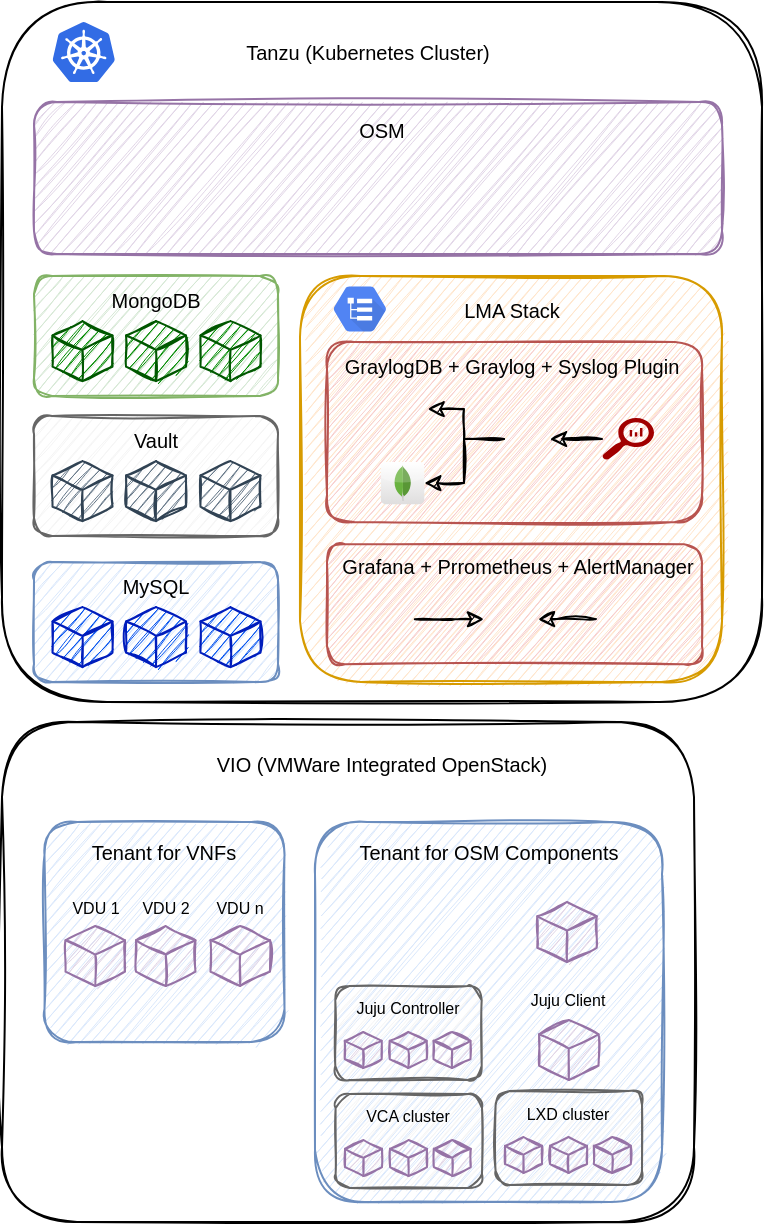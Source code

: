 <mxfile version="15.0.6" type="github">
  <diagram id="_QIs-j70t5btE_n-gANe" name="Page-1">
    <mxGraphModel dx="1040" dy="588" grid="1" gridSize="10" guides="1" tooltips="1" connect="1" arrows="1" fold="1" page="1" pageScale="1" pageWidth="827" pageHeight="1169" math="0" shadow="0">
      <root>
        <mxCell id="0" />
        <mxCell id="1" parent="0" />
        <mxCell id="9EZD8ul-9Ztm1YG5Jbka-1" value="" style="rounded=1;whiteSpace=wrap;html=1;sketch=1;" vertex="1" parent="1">
          <mxGeometry x="140" y="40" width="380" height="350" as="geometry" />
        </mxCell>
        <mxCell id="9EZD8ul-9Ztm1YG5Jbka-2" value="Tanzu (Kubernetes Cluster)" style="text;html=1;strokeColor=none;fillColor=none;align=center;verticalAlign=middle;whiteSpace=wrap;rounded=0;fontSize=10;sketch=1;shadow=0;glass=0;fontFamily=Helvetica;" vertex="1" parent="1">
          <mxGeometry x="253.1" y="55" width="140" height="20" as="geometry" />
        </mxCell>
        <mxCell id="9EZD8ul-9Ztm1YG5Jbka-3" value="" style="aspect=fixed;html=1;points=[];align=center;image;fontSize=12;image=img/lib/mscae/Kubernetes.svg;sketch=1;" vertex="1" parent="1">
          <mxGeometry x="165.25" y="50" width="31.24" height="30" as="geometry" />
        </mxCell>
        <mxCell id="9EZD8ul-9Ztm1YG5Jbka-9" value="" style="rounded=1;whiteSpace=wrap;html=1;sketch=1;fontSize=10;fillColor=#ffe6cc;strokeColor=#d79b00;" vertex="1" parent="1">
          <mxGeometry x="289" y="177" width="211" height="203" as="geometry" />
        </mxCell>
        <mxCell id="9EZD8ul-9Ztm1YG5Jbka-10" value="LMA Stack" style="text;html=1;strokeColor=none;fillColor=none;align=center;verticalAlign=middle;whiteSpace=wrap;rounded=0;fontSize=10;sketch=1;shadow=0;glass=0;fontFamily=Helvetica;" vertex="1" parent="1">
          <mxGeometry x="357.5" y="183.5" width="74" height="20" as="geometry" />
        </mxCell>
        <mxCell id="9EZD8ul-9Ztm1YG5Jbka-11" value="" style="html=1;fillColor=#5184F3;strokeColor=none;verticalAlign=top;labelPosition=center;verticalLabelPosition=bottom;align=center;spacingTop=-6;fontSize=11;fontStyle=1;fontColor=#999999;shape=mxgraph.gcp2.hexIcon;prIcon=logging;rounded=0;shadow=0;glass=0;sketch=0;fontFamily=Helvetica;" vertex="1" parent="1">
          <mxGeometry x="299" y="177" width="40" height="33" as="geometry" />
        </mxCell>
        <mxCell id="9EZD8ul-9Ztm1YG5Jbka-23" value="" style="rounded=1;whiteSpace=wrap;html=1;shadow=0;glass=0;sketch=1;fontFamily=Helvetica;fontSize=10;fillColor=#f8cecc;strokeColor=#b85450;" vertex="1" parent="1">
          <mxGeometry x="302.5" y="311.1" width="187.5" height="60" as="geometry" />
        </mxCell>
        <mxCell id="9EZD8ul-9Ztm1YG5Jbka-16" value="" style="shape=image;verticalLabelPosition=bottom;labelBackgroundColor=#ffffff;verticalAlign=top;aspect=fixed;imageAspect=0;image=https://upload.wikimedia.org/wikipedia/commons/thumb/3/38/Prometheus_software_logo.svg/1200px-Prometheus_software_logo.svg.png;" vertex="1" parent="1">
          <mxGeometry x="381" y="335.195" width="27" height="26.79" as="geometry" />
        </mxCell>
        <mxCell id="9EZD8ul-9Ztm1YG5Jbka-34" style="edgeStyle=orthogonalEdgeStyle;rounded=0;sketch=1;orthogonalLoop=1;jettySize=auto;html=1;fontFamily=Helvetica;fontSize=10;strokeWidth=1;" edge="1" parent="1" source="9EZD8ul-9Ztm1YG5Jbka-20" target="9EZD8ul-9Ztm1YG5Jbka-16">
          <mxGeometry relative="1" as="geometry" />
        </mxCell>
        <mxCell id="9EZD8ul-9Ztm1YG5Jbka-20" value="" style="shape=image;verticalLabelPosition=bottom;labelBackgroundColor=#ffffff;verticalAlign=top;aspect=fixed;imageAspect=0;image=https://docs.checkmk.com/latest/images/grafana_logo.png;" vertex="1" parent="1">
          <mxGeometry x="319.8" y="335.29" width="26.6" height="26.6" as="geometry" />
        </mxCell>
        <mxCell id="9EZD8ul-9Ztm1YG5Jbka-24" value="Grafana + Prrometheus&amp;nbsp;+ AlertManager" style="text;html=1;strokeColor=none;fillColor=none;align=center;verticalAlign=middle;whiteSpace=wrap;rounded=0;fontSize=10;sketch=1;shadow=0;glass=0;fontFamily=Helvetica;" vertex="1" parent="1">
          <mxGeometry x="298.5" y="312.1" width="197.5" height="20" as="geometry" />
        </mxCell>
        <mxCell id="9EZD8ul-9Ztm1YG5Jbka-32" value="" style="rounded=1;whiteSpace=wrap;html=1;shadow=0;glass=0;sketch=1;fontFamily=Helvetica;fontSize=10;fillColor=#f8cecc;strokeColor=#b85450;" vertex="1" parent="1">
          <mxGeometry x="302.5" y="210" width="187.5" height="90" as="geometry" />
        </mxCell>
        <mxCell id="9EZD8ul-9Ztm1YG5Jbka-13" value="" style="shape=image;verticalLabelPosition=bottom;labelBackgroundColor=#ffffff;verticalAlign=top;aspect=fixed;imageAspect=0;image=https://picodotdev.github.io/blog-bitix/assets/images/logotypes/elastic-elasticsearch.svg;" vertex="1" parent="1">
          <mxGeometry x="327.8" y="231" width="25" height="25" as="geometry" />
        </mxCell>
        <mxCell id="9EZD8ul-9Ztm1YG5Jbka-28" style="edgeStyle=orthogonalEdgeStyle;rounded=0;orthogonalLoop=1;jettySize=auto;html=1;entryX=1;entryY=0.5;entryDx=0;entryDy=0;fontFamily=Helvetica;fontSize=10;strokeWidth=1;sketch=1;" edge="1" parent="1" source="9EZD8ul-9Ztm1YG5Jbka-14" target="9EZD8ul-9Ztm1YG5Jbka-13">
          <mxGeometry relative="1" as="geometry" />
        </mxCell>
        <mxCell id="9EZD8ul-9Ztm1YG5Jbka-29" style="edgeStyle=orthogonalEdgeStyle;rounded=0;sketch=1;orthogonalLoop=1;jettySize=auto;html=1;fontFamily=Helvetica;fontSize=10;strokeWidth=1;" edge="1" parent="1" source="9EZD8ul-9Ztm1YG5Jbka-14" target="9EZD8ul-9Ztm1YG5Jbka-27">
          <mxGeometry relative="1" as="geometry" />
        </mxCell>
        <mxCell id="9EZD8ul-9Ztm1YG5Jbka-14" value="" style="shape=image;verticalLabelPosition=bottom;labelBackgroundColor=#ffffff;verticalAlign=top;aspect=fixed;imageAspect=0;image=https://progsoft.net/images/graylog-icon-cb37364b54a9a86609ddff59e0dc2d8f68a6207c.png;" vertex="1" parent="1">
          <mxGeometry x="391" y="247" width="23" height="23" as="geometry" />
        </mxCell>
        <mxCell id="9EZD8ul-9Ztm1YG5Jbka-27" value="" style="dashed=0;outlineConnect=0;html=1;align=center;labelPosition=center;verticalLabelPosition=bottom;verticalAlign=top;shape=mxgraph.webicons.mongodb;gradientColor=#DFDEDE;rounded=0;shadow=0;glass=0;sketch=0;fontFamily=Helvetica;fontSize=10;" vertex="1" parent="1">
          <mxGeometry x="329.45" y="270" width="21.7" height="21.09" as="geometry" />
        </mxCell>
        <mxCell id="9EZD8ul-9Ztm1YG5Jbka-31" style="edgeStyle=orthogonalEdgeStyle;rounded=0;sketch=1;orthogonalLoop=1;jettySize=auto;html=1;fontFamily=Helvetica;fontSize=10;strokeWidth=1;" edge="1" parent="1" source="9EZD8ul-9Ztm1YG5Jbka-30" target="9EZD8ul-9Ztm1YG5Jbka-14">
          <mxGeometry relative="1" as="geometry" />
        </mxCell>
        <mxCell id="9EZD8ul-9Ztm1YG5Jbka-30" value="" style="pointerEvents=1;shadow=0;dashed=0;html=1;strokeColor=none;labelPosition=center;verticalLabelPosition=bottom;verticalAlign=top;align=center;shape=mxgraph.mscae.oms.log_search;rounded=0;glass=0;sketch=0;fontFamily=Helvetica;fontSize=10;fillColor=#A10000;" vertex="1" parent="1">
          <mxGeometry x="440" y="248" width="26" height="21" as="geometry" />
        </mxCell>
        <mxCell id="9EZD8ul-9Ztm1YG5Jbka-33" value="GraylogDB + Graylog + Syslog Plugin" style="text;html=1;strokeColor=none;fillColor=none;align=center;verticalAlign=middle;whiteSpace=wrap;rounded=0;fontSize=10;sketch=1;shadow=0;glass=0;fontFamily=Helvetica;" vertex="1" parent="1">
          <mxGeometry x="310" y="211.91" width="170" height="20" as="geometry" />
        </mxCell>
        <mxCell id="9EZD8ul-9Ztm1YG5Jbka-41" style="edgeStyle=orthogonalEdgeStyle;rounded=0;sketch=1;orthogonalLoop=1;jettySize=auto;html=1;fontFamily=Helvetica;fontSize=10;strokeWidth=1;" edge="1" parent="1" source="9EZD8ul-9Ztm1YG5Jbka-39" target="9EZD8ul-9Ztm1YG5Jbka-16">
          <mxGeometry relative="1" as="geometry" />
        </mxCell>
        <mxCell id="9EZD8ul-9Ztm1YG5Jbka-39" value="" style="shape=image;verticalLabelPosition=bottom;labelBackgroundColor=#ffffff;verticalAlign=top;aspect=fixed;imageAspect=0;image=https://api.hostman.com/marketplace/10/icon.png;" vertex="1" parent="1">
          <mxGeometry x="437" y="333.535" width="30.11" height="30.11" as="geometry" />
        </mxCell>
        <mxCell id="9EZD8ul-9Ztm1YG5Jbka-42" value="" style="rounded=1;whiteSpace=wrap;html=1;sketch=1;" vertex="1" parent="1">
          <mxGeometry x="140" y="400" width="346" height="250" as="geometry" />
        </mxCell>
        <mxCell id="9EZD8ul-9Ztm1YG5Jbka-22" value="" style="shape=image;verticalLabelPosition=bottom;labelBackgroundColor=#ffffff;verticalAlign=top;aspect=fixed;imageAspect=0;image=https://iconape.com/wp-content/png_logo_vector/vmware.png;" vertex="1" parent="1">
          <mxGeometry x="158" y="397" width="47.5" height="47.5" as="geometry" />
        </mxCell>
        <mxCell id="9EZD8ul-9Ztm1YG5Jbka-43" value="VIO (VMWare Integrated OpenStack)" style="text;html=1;strokeColor=none;fillColor=none;align=center;verticalAlign=middle;whiteSpace=wrap;rounded=0;shadow=0;glass=0;sketch=1;fontFamily=Helvetica;fontSize=10;" vertex="1" parent="1">
          <mxGeometry x="239.11" y="410.75" width="182" height="20" as="geometry" />
        </mxCell>
        <mxCell id="9EZD8ul-9Ztm1YG5Jbka-44" value="" style="rounded=1;whiteSpace=wrap;html=1;shadow=0;glass=0;sketch=1;fontFamily=Helvetica;fontSize=10;fillColor=#dae8fc;strokeColor=#6c8ebf;" vertex="1" parent="1">
          <mxGeometry x="161.25" y="450" width="120" height="110" as="geometry" />
        </mxCell>
        <mxCell id="9EZD8ul-9Ztm1YG5Jbka-45" value="Tenant for VNFs" style="text;html=1;strokeColor=none;fillColor=none;align=center;verticalAlign=middle;whiteSpace=wrap;rounded=0;shadow=0;glass=0;sketch=1;fontFamily=Helvetica;fontSize=10;" vertex="1" parent="1">
          <mxGeometry x="170.25" y="455" width="102" height="20" as="geometry" />
        </mxCell>
        <mxCell id="9EZD8ul-9Ztm1YG5Jbka-46" value="" style="rounded=1;whiteSpace=wrap;html=1;shadow=0;glass=0;sketch=1;fontFamily=Helvetica;fontSize=10;fillColor=#dae8fc;strokeColor=#6c8ebf;" vertex="1" parent="1">
          <mxGeometry x="296.5" y="450" width="173.5" height="190" as="geometry" />
        </mxCell>
        <mxCell id="9EZD8ul-9Ztm1YG5Jbka-47" value="Tenant for OSM Components" style="text;html=1;strokeColor=none;fillColor=none;align=center;verticalAlign=middle;whiteSpace=wrap;rounded=0;shadow=0;glass=0;sketch=1;fontFamily=Helvetica;fontSize=10;" vertex="1" parent="1">
          <mxGeometry x="306.8" y="455" width="153.2" height="20" as="geometry" />
        </mxCell>
        <mxCell id="9EZD8ul-9Ztm1YG5Jbka-48" value="" style="html=1;whiteSpace=wrap;shape=isoCube2;backgroundOutline=1;isoAngle=15;rounded=0;shadow=0;glass=0;sketch=1;fontFamily=Helvetica;fontSize=10;fillColor=#e1d5e7;strokeColor=#9673a6;" vertex="1" parent="1">
          <mxGeometry x="171.75" y="502" width="29.75" height="30" as="geometry" />
        </mxCell>
        <mxCell id="9EZD8ul-9Ztm1YG5Jbka-49" value="" style="html=1;whiteSpace=wrap;shape=isoCube2;backgroundOutline=1;isoAngle=15;rounded=0;shadow=0;glass=0;sketch=1;fontFamily=Helvetica;fontSize=10;fillColor=#e1d5e7;strokeColor=#9673a6;" vertex="1" parent="1">
          <mxGeometry x="206.995" y="502" width="29.75" height="30" as="geometry" />
        </mxCell>
        <mxCell id="9EZD8ul-9Ztm1YG5Jbka-50" value="" style="html=1;whiteSpace=wrap;shape=isoCube2;backgroundOutline=1;isoAngle=15;rounded=0;shadow=0;glass=0;sketch=1;fontFamily=Helvetica;fontSize=10;fillColor=#e1d5e7;strokeColor=#9673a6;" vertex="1" parent="1">
          <mxGeometry x="244.235" y="502" width="29.75" height="30" as="geometry" />
        </mxCell>
        <mxCell id="9EZD8ul-9Ztm1YG5Jbka-51" value="VDU 1" style="text;html=1;strokeColor=none;fillColor=none;align=center;verticalAlign=middle;whiteSpace=wrap;rounded=0;shadow=0;glass=0;sketch=1;fontFamily=Helvetica;fontSize=8;" vertex="1" parent="1">
          <mxGeometry x="166.63" y="483" width="40" height="20" as="geometry" />
        </mxCell>
        <mxCell id="9EZD8ul-9Ztm1YG5Jbka-52" value="VDU 2" style="text;html=1;strokeColor=none;fillColor=none;align=center;verticalAlign=middle;whiteSpace=wrap;rounded=0;shadow=0;glass=0;sketch=1;fontFamily=Helvetica;fontSize=8;" vertex="1" parent="1">
          <mxGeometry x="201.87" y="483" width="40" height="20" as="geometry" />
        </mxCell>
        <mxCell id="9EZD8ul-9Ztm1YG5Jbka-53" value="VDU n" style="text;html=1;strokeColor=none;fillColor=none;align=center;verticalAlign=middle;whiteSpace=wrap;rounded=0;shadow=0;glass=0;sketch=1;fontFamily=Helvetica;fontSize=8;" vertex="1" parent="1">
          <mxGeometry x="239.11" y="483" width="40" height="20" as="geometry" />
        </mxCell>
        <mxCell id="9EZD8ul-9Ztm1YG5Jbka-54" value="" style="rounded=1;whiteSpace=wrap;html=1;shadow=0;glass=0;sketch=1;fontFamily=Helvetica;fontSize=8;fillColor=#f5f5f5;strokeColor=#666666;fontColor=#333333;" vertex="1" parent="1">
          <mxGeometry x="306.8" y="586" width="73.2" height="47" as="geometry" />
        </mxCell>
        <mxCell id="9EZD8ul-9Ztm1YG5Jbka-55" value="VCA cluster" style="text;html=1;strokeColor=none;fillColor=none;align=center;verticalAlign=middle;whiteSpace=wrap;rounded=0;shadow=0;glass=0;sketch=1;fontFamily=Helvetica;fontSize=8;" vertex="1" parent="1">
          <mxGeometry x="313.4" y="587" width="60" height="20" as="geometry" />
        </mxCell>
        <mxCell id="9EZD8ul-9Ztm1YG5Jbka-56" value="" style="html=1;whiteSpace=wrap;shape=isoCube2;backgroundOutline=1;isoAngle=15;rounded=0;shadow=0;glass=0;sketch=1;fontFamily=Helvetica;fontSize=10;fillColor=#e1d5e7;strokeColor=#9673a6;" vertex="1" parent="1">
          <mxGeometry x="311.5" y="609" width="18.5" height="18" as="geometry" />
        </mxCell>
        <mxCell id="9EZD8ul-9Ztm1YG5Jbka-57" value="" style="html=1;whiteSpace=wrap;shape=isoCube2;backgroundOutline=1;isoAngle=15;rounded=0;shadow=0;glass=0;sketch=1;fontFamily=Helvetica;fontSize=10;fillColor=#e1d5e7;strokeColor=#9673a6;" vertex="1" parent="1">
          <mxGeometry x="334" y="609" width="18.5" height="18" as="geometry" />
        </mxCell>
        <mxCell id="9EZD8ul-9Ztm1YG5Jbka-59" value="" style="html=1;whiteSpace=wrap;shape=isoCube2;backgroundOutline=1;isoAngle=15;rounded=0;shadow=0;glass=0;sketch=1;fontFamily=Helvetica;fontSize=10;fillColor=#e1d5e7;strokeColor=#9673a6;" vertex="1" parent="1">
          <mxGeometry x="355.9" y="609" width="18.5" height="18" as="geometry" />
        </mxCell>
        <mxCell id="9EZD8ul-9Ztm1YG5Jbka-60" value="" style="rounded=1;whiteSpace=wrap;html=1;shadow=0;glass=0;sketch=1;fontFamily=Helvetica;fontSize=8;fillColor=#f5f5f5;strokeColor=#666666;fontColor=#333333;" vertex="1" parent="1">
          <mxGeometry x="386.8" y="584.5" width="73.2" height="47" as="geometry" />
        </mxCell>
        <mxCell id="9EZD8ul-9Ztm1YG5Jbka-61" value="LXD cluster" style="text;html=1;strokeColor=none;fillColor=none;align=center;verticalAlign=middle;whiteSpace=wrap;rounded=0;shadow=0;glass=0;sketch=1;fontFamily=Helvetica;fontSize=8;" vertex="1" parent="1">
          <mxGeometry x="393.4" y="585.5" width="60" height="20" as="geometry" />
        </mxCell>
        <mxCell id="9EZD8ul-9Ztm1YG5Jbka-62" value="" style="html=1;whiteSpace=wrap;shape=isoCube2;backgroundOutline=1;isoAngle=15;rounded=0;shadow=0;glass=0;sketch=1;fontFamily=Helvetica;fontSize=10;fillColor=#e1d5e7;strokeColor=#9673a6;" vertex="1" parent="1">
          <mxGeometry x="391.5" y="607.5" width="18.5" height="18" as="geometry" />
        </mxCell>
        <mxCell id="9EZD8ul-9Ztm1YG5Jbka-63" value="" style="html=1;whiteSpace=wrap;shape=isoCube2;backgroundOutline=1;isoAngle=15;rounded=0;shadow=0;glass=0;sketch=1;fontFamily=Helvetica;fontSize=10;fillColor=#e1d5e7;strokeColor=#9673a6;" vertex="1" parent="1">
          <mxGeometry x="414" y="607.5" width="18.5" height="18" as="geometry" />
        </mxCell>
        <mxCell id="9EZD8ul-9Ztm1YG5Jbka-64" value="" style="html=1;whiteSpace=wrap;shape=isoCube2;backgroundOutline=1;isoAngle=15;rounded=0;shadow=0;glass=0;sketch=1;fontFamily=Helvetica;fontSize=10;fillColor=#e1d5e7;strokeColor=#9673a6;" vertex="1" parent="1">
          <mxGeometry x="435.9" y="607.5" width="18.5" height="18" as="geometry" />
        </mxCell>
        <mxCell id="9EZD8ul-9Ztm1YG5Jbka-70" value="" style="rounded=1;whiteSpace=wrap;html=1;shadow=0;glass=0;sketch=1;fontFamily=Helvetica;fontSize=8;fillColor=#dae8fc;strokeColor=#6c8ebf;" vertex="1" parent="1">
          <mxGeometry x="156" y="320" width="122" height="60" as="geometry" />
        </mxCell>
        <mxCell id="9EZD8ul-9Ztm1YG5Jbka-71" value="MySQL" style="text;html=1;strokeColor=none;fillColor=none;align=center;verticalAlign=middle;whiteSpace=wrap;rounded=0;fontSize=10;sketch=1;shadow=0;glass=0;fontFamily=Helvetica;" vertex="1" parent="1">
          <mxGeometry x="180" y="322.09" width="74" height="20" as="geometry" />
        </mxCell>
        <mxCell id="9EZD8ul-9Ztm1YG5Jbka-72" value="" style="html=1;whiteSpace=wrap;shape=isoCube2;backgroundOutline=1;isoAngle=15;rounded=0;shadow=0;glass=0;sketch=1;fontFamily=Helvetica;fontSize=10;fillColor=#e1d5e7;strokeColor=#9673a6;" vertex="1" parent="1">
          <mxGeometry x="407.625" y="490" width="29.75" height="30" as="geometry" />
        </mxCell>
        <mxCell id="9EZD8ul-9Ztm1YG5Jbka-73" value="" style="html=1;whiteSpace=wrap;shape=isoCube2;backgroundOutline=1;isoAngle=15;rounded=0;shadow=0;glass=0;sketch=1;fontFamily=Helvetica;fontSize=10;fillColor=#e1d5e7;strokeColor=#9673a6;" vertex="1" parent="1">
          <mxGeometry x="408.525" y="549" width="29.75" height="30" as="geometry" />
        </mxCell>
        <mxCell id="9EZD8ul-9Ztm1YG5Jbka-74" value="" style="rounded=1;whiteSpace=wrap;html=1;shadow=0;glass=0;sketch=1;fontFamily=Helvetica;fontSize=8;fillColor=#f5f5f5;strokeColor=#666666;fontColor=#333333;" vertex="1" parent="1">
          <mxGeometry x="306.65" y="532" width="73.2" height="47" as="geometry" />
        </mxCell>
        <mxCell id="9EZD8ul-9Ztm1YG5Jbka-75" value="Juju Controller" style="text;html=1;strokeColor=none;fillColor=none;align=center;verticalAlign=middle;whiteSpace=wrap;rounded=0;shadow=0;glass=0;sketch=1;fontFamily=Helvetica;fontSize=8;" vertex="1" parent="1">
          <mxGeometry x="313.25" y="533" width="60" height="20" as="geometry" />
        </mxCell>
        <mxCell id="9EZD8ul-9Ztm1YG5Jbka-76" value="" style="html=1;whiteSpace=wrap;shape=isoCube2;backgroundOutline=1;isoAngle=15;rounded=0;shadow=0;glass=0;sketch=1;fontFamily=Helvetica;fontSize=10;fillColor=#e1d5e7;strokeColor=#9673a6;" vertex="1" parent="1">
          <mxGeometry x="311.35" y="555" width="18.5" height="18" as="geometry" />
        </mxCell>
        <mxCell id="9EZD8ul-9Ztm1YG5Jbka-77" value="" style="html=1;whiteSpace=wrap;shape=isoCube2;backgroundOutline=1;isoAngle=15;rounded=0;shadow=0;glass=0;sketch=1;fontFamily=Helvetica;fontSize=10;fillColor=#e1d5e7;strokeColor=#9673a6;" vertex="1" parent="1">
          <mxGeometry x="333.85" y="555" width="18.5" height="18" as="geometry" />
        </mxCell>
        <mxCell id="9EZD8ul-9Ztm1YG5Jbka-78" value="" style="html=1;whiteSpace=wrap;shape=isoCube2;backgroundOutline=1;isoAngle=15;rounded=0;shadow=0;glass=0;sketch=1;fontFamily=Helvetica;fontSize=10;fillColor=#e1d5e7;strokeColor=#9673a6;" vertex="1" parent="1">
          <mxGeometry x="355.75" y="555" width="18.5" height="18" as="geometry" />
        </mxCell>
        <mxCell id="9EZD8ul-9Ztm1YG5Jbka-79" value="Juju Client" style="text;html=1;strokeColor=none;fillColor=none;align=center;verticalAlign=middle;whiteSpace=wrap;rounded=0;shadow=0;glass=0;sketch=1;fontFamily=Helvetica;fontSize=8;" vertex="1" parent="1">
          <mxGeometry x="393.4" y="529" width="60" height="20" as="geometry" />
        </mxCell>
        <mxCell id="9EZD8ul-9Ztm1YG5Jbka-83" value="" style="html=1;whiteSpace=wrap;shape=isoCube2;backgroundOutline=1;isoAngle=15;rounded=0;shadow=0;glass=0;sketch=1;fontFamily=Helvetica;fontSize=8;fillColor=#0050ef;strokeColor=#001DBC;fontColor=#ffffff;flipH=0;" vertex="1" parent="1">
          <mxGeometry x="165.25" y="342.55" width="30" height="30" as="geometry" />
        </mxCell>
        <mxCell id="9EZD8ul-9Ztm1YG5Jbka-84" value="" style="html=1;whiteSpace=wrap;shape=isoCube2;backgroundOutline=1;isoAngle=15;rounded=0;shadow=0;glass=0;sketch=1;fontFamily=Helvetica;fontSize=8;fillColor=#0050ef;strokeColor=#001DBC;fontColor=#ffffff;flipH=0;" vertex="1" parent="1">
          <mxGeometry x="202" y="342.55" width="30" height="30" as="geometry" />
        </mxCell>
        <mxCell id="9EZD8ul-9Ztm1YG5Jbka-85" value="" style="html=1;whiteSpace=wrap;shape=isoCube2;backgroundOutline=1;isoAngle=15;rounded=0;shadow=0;glass=0;sketch=1;fontFamily=Helvetica;fontSize=8;fillColor=#0050ef;strokeColor=#001DBC;fontColor=#ffffff;flipH=0;" vertex="1" parent="1">
          <mxGeometry x="239.24" y="342.55" width="30" height="30" as="geometry" />
        </mxCell>
        <mxCell id="9EZD8ul-9Ztm1YG5Jbka-88" value="" style="rounded=1;whiteSpace=wrap;html=1;shadow=0;glass=0;sketch=1;fontFamily=Helvetica;fontSize=8;fillColor=#f5f5f5;strokeColor=#666666;fontColor=#333333;" vertex="1" parent="1">
          <mxGeometry x="156" y="247.0" width="122" height="60" as="geometry" />
        </mxCell>
        <mxCell id="9EZD8ul-9Ztm1YG5Jbka-89" value="Vault" style="text;html=1;strokeColor=none;fillColor=none;align=center;verticalAlign=middle;whiteSpace=wrap;rounded=0;fontSize=10;sketch=1;shadow=0;glass=0;fontFamily=Helvetica;" vertex="1" parent="1">
          <mxGeometry x="180" y="249.09" width="74" height="20" as="geometry" />
        </mxCell>
        <mxCell id="9EZD8ul-9Ztm1YG5Jbka-90" value="" style="html=1;whiteSpace=wrap;shape=isoCube2;backgroundOutline=1;isoAngle=15;rounded=0;shadow=0;glass=0;sketch=1;fontFamily=Helvetica;fontSize=8;fillColor=#647687;strokeColor=#314354;fontColor=#ffffff;flipH=0;" vertex="1" parent="1">
          <mxGeometry x="165.25" y="269.55" width="30" height="30" as="geometry" />
        </mxCell>
        <mxCell id="9EZD8ul-9Ztm1YG5Jbka-91" value="" style="html=1;whiteSpace=wrap;shape=isoCube2;backgroundOutline=1;isoAngle=15;rounded=0;shadow=0;glass=0;sketch=1;fontFamily=Helvetica;fontSize=8;fillColor=#647687;strokeColor=#314354;fontColor=#ffffff;flipH=0;" vertex="1" parent="1">
          <mxGeometry x="202" y="269.55" width="30" height="30" as="geometry" />
        </mxCell>
        <mxCell id="9EZD8ul-9Ztm1YG5Jbka-92" value="" style="html=1;whiteSpace=wrap;shape=isoCube2;backgroundOutline=1;isoAngle=15;rounded=0;shadow=0;glass=0;sketch=1;fontFamily=Helvetica;fontSize=8;fillColor=#647687;strokeColor=#314354;fontColor=#ffffff;flipH=0;" vertex="1" parent="1">
          <mxGeometry x="239.24" y="269.55" width="30" height="30" as="geometry" />
        </mxCell>
        <mxCell id="9EZD8ul-9Ztm1YG5Jbka-93" value="" style="rounded=1;whiteSpace=wrap;html=1;shadow=0;glass=0;sketch=1;fontFamily=Helvetica;fontSize=8;fillColor=#d5e8d4;strokeColor=#82b366;" vertex="1" parent="1">
          <mxGeometry x="156" y="177.0" width="122" height="60" as="geometry" />
        </mxCell>
        <mxCell id="9EZD8ul-9Ztm1YG5Jbka-94" value="MongoDB" style="text;html=1;strokeColor=none;fillColor=none;align=center;verticalAlign=middle;whiteSpace=wrap;rounded=0;fontSize=10;sketch=1;shadow=0;glass=0;fontFamily=Helvetica;" vertex="1" parent="1">
          <mxGeometry x="180" y="179.09" width="74" height="20" as="geometry" />
        </mxCell>
        <mxCell id="9EZD8ul-9Ztm1YG5Jbka-95" value="" style="html=1;whiteSpace=wrap;shape=isoCube2;backgroundOutline=1;isoAngle=15;rounded=0;shadow=0;glass=0;sketch=1;fontFamily=Helvetica;fontSize=8;fillColor=#008a00;strokeColor=#005700;fontColor=#ffffff;flipH=0;" vertex="1" parent="1">
          <mxGeometry x="165.25" y="199.55" width="30" height="30" as="geometry" />
        </mxCell>
        <mxCell id="9EZD8ul-9Ztm1YG5Jbka-96" value="" style="html=1;whiteSpace=wrap;shape=isoCube2;backgroundOutline=1;isoAngle=15;rounded=0;shadow=0;glass=0;sketch=1;fontFamily=Helvetica;fontSize=8;fillColor=#008a00;strokeColor=#005700;fontColor=#ffffff;flipH=0;" vertex="1" parent="1">
          <mxGeometry x="202" y="199.55" width="30" height="30" as="geometry" />
        </mxCell>
        <mxCell id="9EZD8ul-9Ztm1YG5Jbka-97" value="" style="html=1;whiteSpace=wrap;shape=isoCube2;backgroundOutline=1;isoAngle=15;rounded=0;shadow=0;glass=0;sketch=1;fontFamily=Helvetica;fontSize=8;fillColor=#008a00;strokeColor=#005700;fontColor=#ffffff;flipH=0;" vertex="1" parent="1">
          <mxGeometry x="239.24" y="199.55" width="30" height="30" as="geometry" />
        </mxCell>
        <mxCell id="9EZD8ul-9Ztm1YG5Jbka-100" value="" style="rounded=1;whiteSpace=wrap;html=1;shadow=0;glass=0;sketch=1;fontFamily=Helvetica;fontSize=8;fillColor=#e1d5e7;strokeColor=#9673a6;" vertex="1" parent="1">
          <mxGeometry x="156" y="90" width="344" height="76" as="geometry" />
        </mxCell>
        <mxCell id="9EZD8ul-9Ztm1YG5Jbka-101" value="OSM" style="text;html=1;strokeColor=none;fillColor=none;align=center;verticalAlign=middle;whiteSpace=wrap;rounded=0;fontSize=10;sketch=1;shadow=0;glass=0;fontFamily=Helvetica;" vertex="1" parent="1">
          <mxGeometry x="293" y="94" width="74" height="20" as="geometry" />
        </mxCell>
      </root>
    </mxGraphModel>
  </diagram>
</mxfile>
